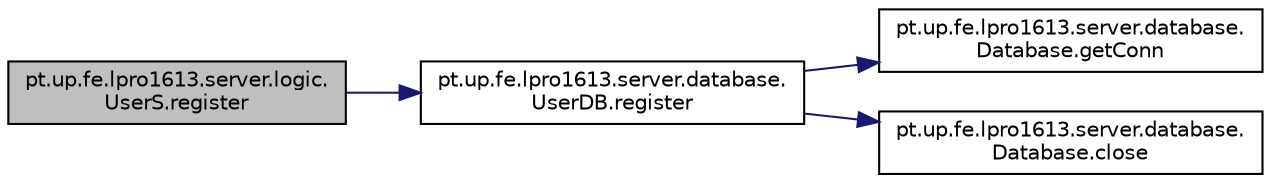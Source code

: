 digraph "pt.up.fe.lpro1613.server.logic.UserS.register"
{
  edge [fontname="Helvetica",fontsize="10",labelfontname="Helvetica",labelfontsize="10"];
  node [fontname="Helvetica",fontsize="10",shape=record];
  rankdir="LR";
  Node63 [label="pt.up.fe.lpro1613.server.logic.\lUserS.register",height=0.2,width=0.4,color="black", fillcolor="grey75", style="filled", fontcolor="black"];
  Node63 -> Node64 [color="midnightblue",fontsize="10",style="solid"];
  Node64 [label="pt.up.fe.lpro1613.server.database.\lUserDB.register",height=0.2,width=0.4,color="black", fillcolor="white", style="filled",URL="$classpt_1_1up_1_1fe_1_1lpro1613_1_1server_1_1database_1_1_user_d_b.html#a1bcefeca4058dd57c0d2c0a7387af2e1"];
  Node64 -> Node65 [color="midnightblue",fontsize="10",style="solid"];
  Node65 [label="pt.up.fe.lpro1613.server.database.\lDatabase.getConn",height=0.2,width=0.4,color="black", fillcolor="white", style="filled",URL="$classpt_1_1up_1_1fe_1_1lpro1613_1_1server_1_1database_1_1_database.html#aa5ecc24c87d16ca20cc645414d8f3232"];
  Node64 -> Node66 [color="midnightblue",fontsize="10",style="solid"];
  Node66 [label="pt.up.fe.lpro1613.server.database.\lDatabase.close",height=0.2,width=0.4,color="black", fillcolor="white", style="filled",URL="$classpt_1_1up_1_1fe_1_1lpro1613_1_1server_1_1database_1_1_database.html#ae7e6a39f412e24bea44477224f0fdef0"];
}
